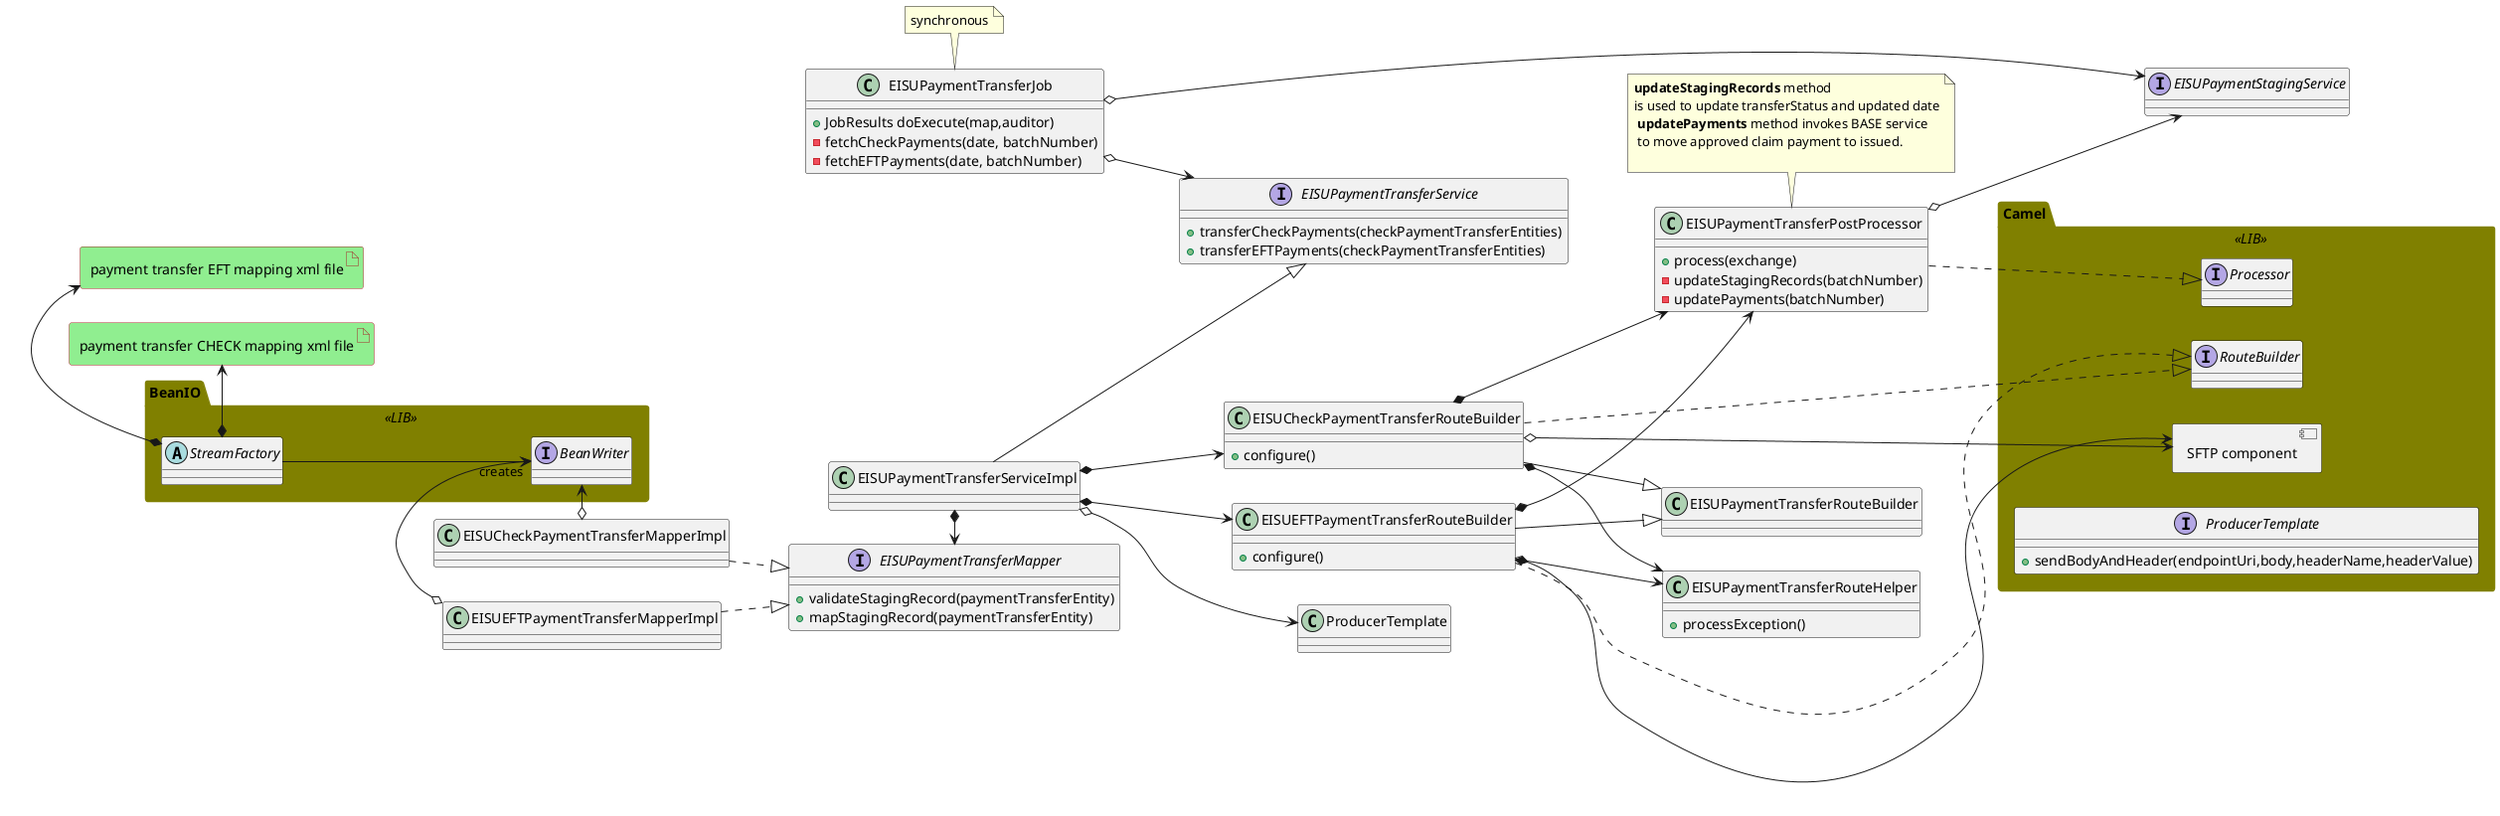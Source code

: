 @startuml
allowmixing

left to right direction



skinparam package {
  BackgroundColor<<LIB>> olive
  BorderColor<<LIB>> olive
}

skinparam artifact {
  BackgroundColor lightgreen
  BorderColor brown
}



interface EISUPaymentStagingService


class EISUPaymentTransferJob {
+JobResults doExecute(map,auditor)
-fetchCheckPayments(date, batchNumber)
-fetchEFTPayments(date, batchNumber)
}
note "synchronous" as S
S . EISUPaymentTransferJob





interface EISUPaymentTransferService{
+transferCheckPayments(checkPaymentTransferEntities)
+transferEFTPayments(checkPaymentTransferEntities)
}
class EISUPaymentTransferServiceImpl{

}

interface EISUPaymentTransferMapper {
 +validateStagingRecord(paymentTransferEntity)
 +mapStagingRecord(paymentTransferEntity)
}

class EISUCheckPaymentTransferMapperImpl
EISUCheckPaymentTransferMapperImpl ..|>  EISUPaymentTransferMapper
class EISUEFTPaymentTransferMapperImpl
EISUEFTPaymentTransferMapperImpl ..|>  EISUPaymentTransferMapper

EISUPaymentTransferServiceImpl *->  EISUPaymentTransferMapper

EISUPaymentTransferServiceImpl o--> ProducerTemplate


package Camel <<LIB>> {
component "SFTP component"
interface RouteBuilder
interface Processor
interface ProducerTemplate {
+sendBodyAndHeader(endpointUri,body,headerName,headerValue)
}
}



class EISUPaymentTransferRouteHelper {
+processException()
}
EISUCheckPaymentTransferRouteBuilder ..|> RouteBuilder
EISUCheckPaymentTransferRouteBuilder *--> EISUPaymentTransferPostProcessor
EISUCheckPaymentTransferRouteBuilder o--> "SFTP component"

EISUEFTPaymentTransferRouteBuilder *--> EISUPaymentTransferRouteHelper
EISUCheckPaymentTransferRouteBuilder *--> EISUPaymentTransferRouteHelper

EISUEFTPaymentTransferRouteBuilder ..|> RouteBuilder
EISUEFTPaymentTransferRouteBuilder *--> EISUPaymentTransferPostProcessor
EISUEFTPaymentTransferRouteBuilder o--> "SFTP component"

class EISUCheckPaymentTransferRouteBuilder {
+configure()
}

class EISUEFTPaymentTransferRouteBuilder {
+configure()
}

EISUCheckPaymentTransferRouteBuilder --|> EISUPaymentTransferRouteBuilder
EISUEFTPaymentTransferRouteBuilder -|> EISUPaymentTransferRouteBuilder


class EISUPaymentTransferPostProcessor {
+process(exchange)
-updateStagingRecords(batchNumber)
-updatePayments(batchNumber)
}

note as PRA
<b>updateStagingRecords</b> method
is used to update transferStatus and updated date
 <b>updatePayments</b> method invokes BASE service
 to move approved claim payment to issued.

end note

PRA . EISUPaymentTransferPostProcessor

EISUPaymentTransferPostProcessor ..|> Processor
EISUPaymentTransferPostProcessor o--> EISUPaymentStagingService

package BeanIO <<LIB>> {
abstract class StreamFactory
interface BeanWriter


StreamFactory --> "creates" BeanWriter
}
artifact "payment transfer CHECK mapping xml file"
artifact "payment transfer EFT mapping xml file"


EISUCheckPaymentTransferMapperImpl o-> BeanWriter
EISUEFTPaymentTransferMapperImpl o-> BeanWriter
EISUPaymentTransferServiceImpl *--> EISUCheckPaymentTransferRouteBuilder
EISUPaymentTransferServiceImpl *--> EISUEFTPaymentTransferRouteBuilder

StreamFactory *-> "payment transfer CHECK mapping xml file"
StreamFactory *-> "payment transfer EFT mapping xml file"


EISUPaymentTransferJob o-> EISUPaymentStagingService
EISUPaymentTransferJob o--> EISUPaymentTransferService

EISUPaymentTransferServiceImpl --|> EISUPaymentTransferService



@enduml